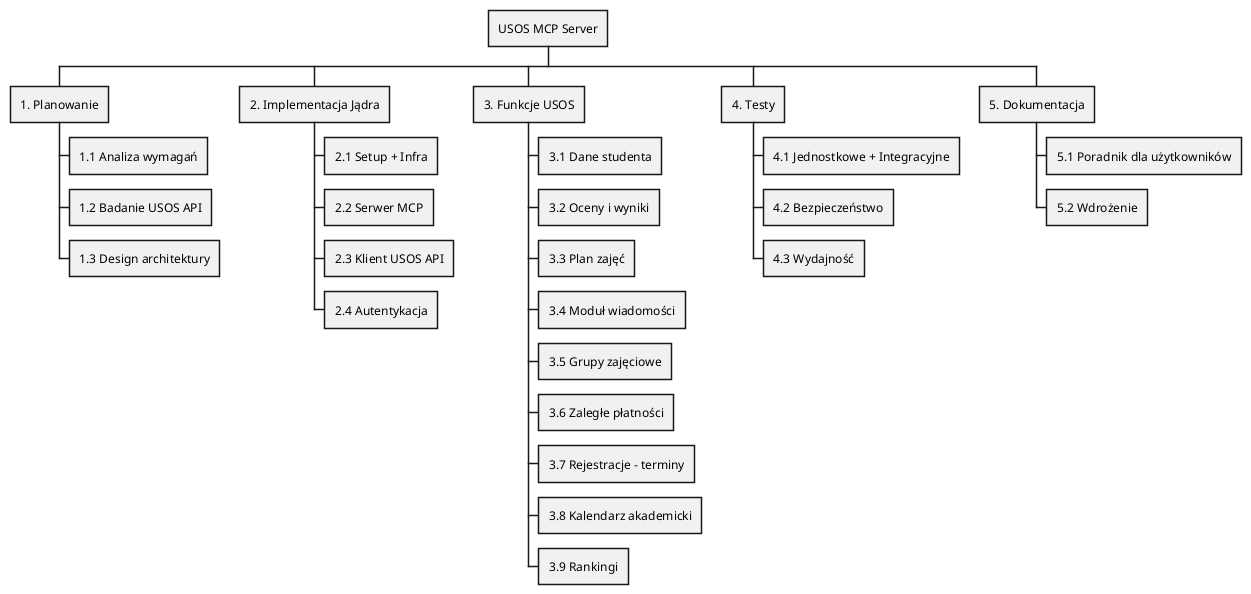 @startwbs
* USOS MCP Server
 * 1. Planowanie
  * 1.1 Analiza wymagań
  * 1.2 Badanie USOS API
  * 1.3 Design architektury
 * 2. Implementacja Jądra
  * 2.1 Setup + Infra
  * 2.2 Serwer MCP
  * 2.3 Klient USOS API
  * 2.4 Autentykacja
 * 3. Funkcje USOS
  * 3.1 Dane studenta
  * 3.2 Oceny i wyniki
  * 3.3 Plan zajęć
  * 3.4 Moduł wiadomości
  * 3.5 Grupy zajęciowe
  * 3.6 Zaległe płatności
  * 3.7 Rejestracje - terminy
  * 3.8 Kalendarz akademicki
  * 3.9 Rankingi
 * 4. Testy
  * 4.1 Jednostkowe + Integracyjne
  * 4.2 Bezpieczeństwo
  * 4.3 Wydajność
 * 5. Dokumentacja
  * 5.1 Poradnik dla użytkowników
  * 5.2 Wdrożenie
@endwbs
